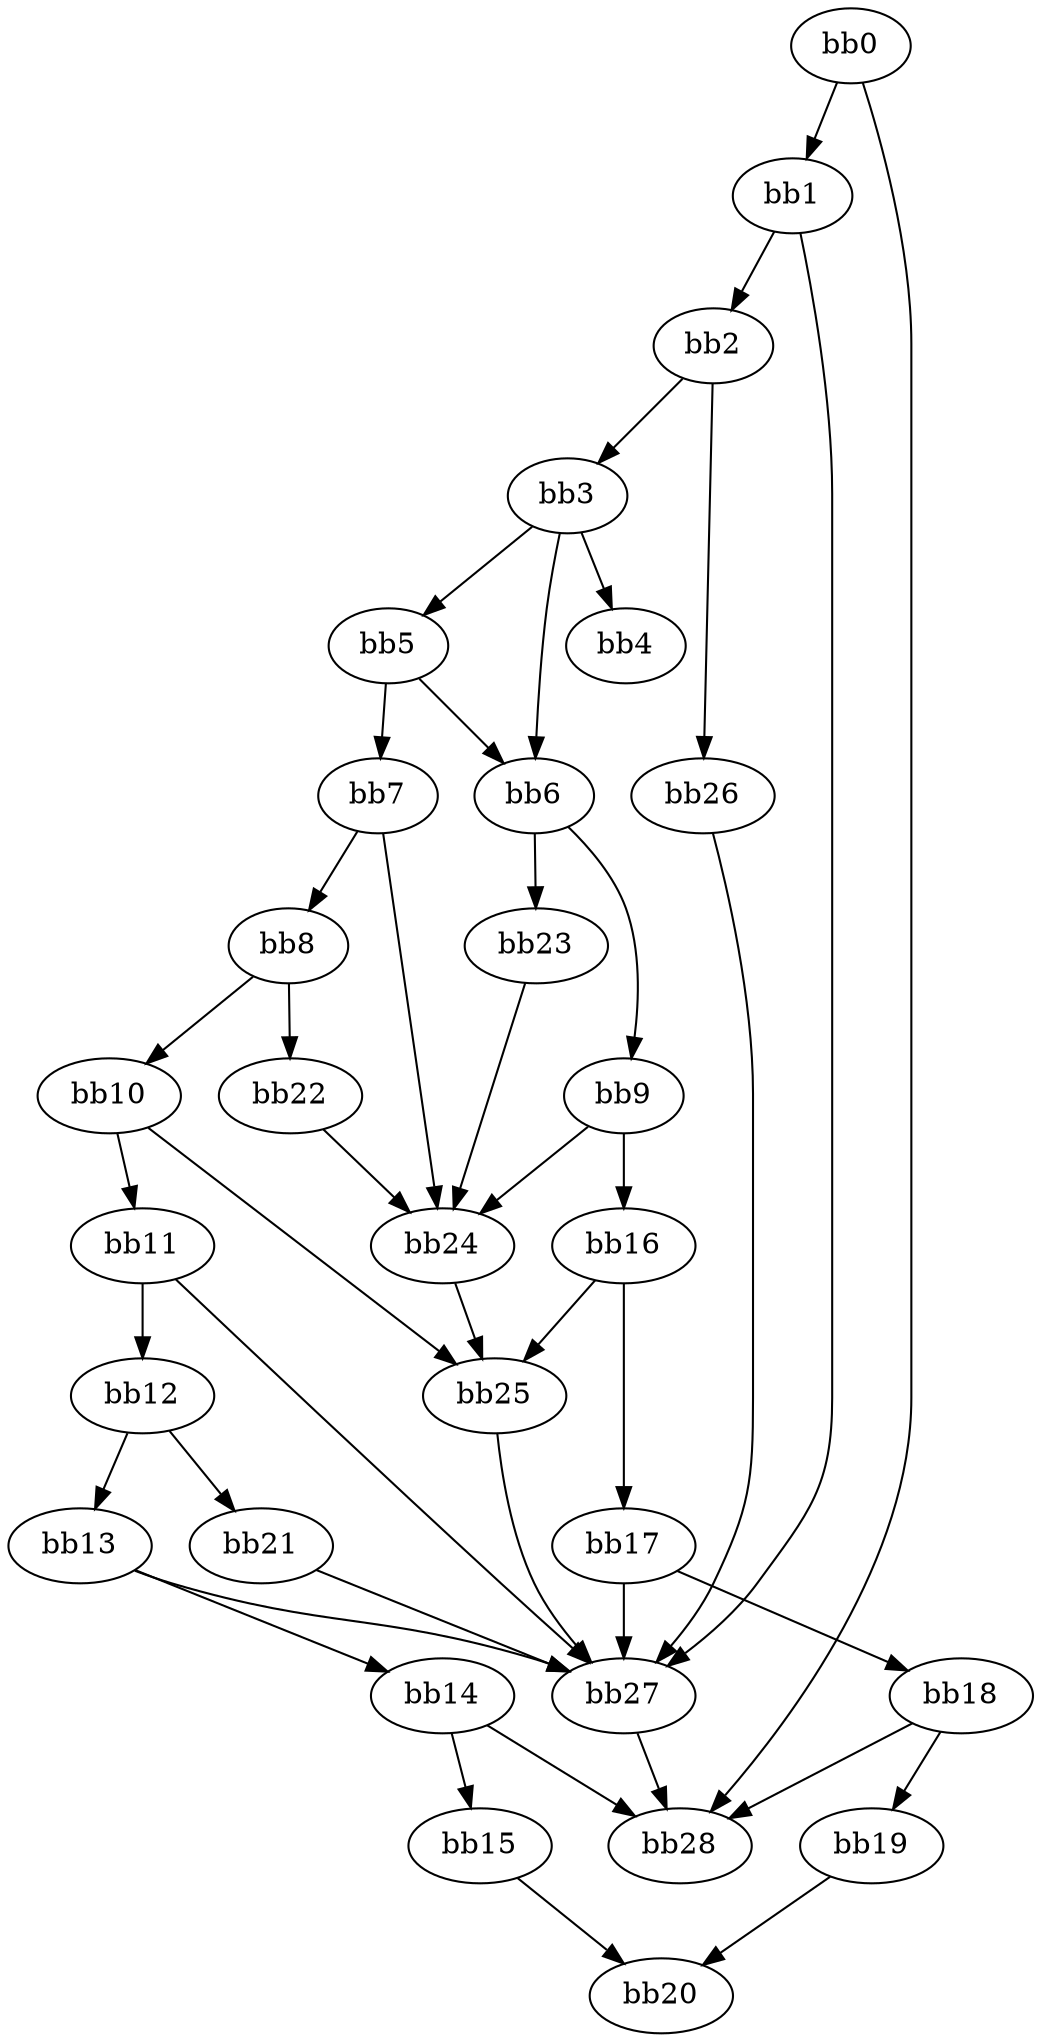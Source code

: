 digraph {
    0 [ label = "bb0\l" ]
    1 [ label = "bb1\l" ]
    2 [ label = "bb2\l" ]
    3 [ label = "bb3\l" ]
    4 [ label = "bb4\l" ]
    5 [ label = "bb5\l" ]
    6 [ label = "bb6\l" ]
    7 [ label = "bb7\l" ]
    8 [ label = "bb8\l" ]
    9 [ label = "bb9\l" ]
    10 [ label = "bb10\l" ]
    11 [ label = "bb11\l" ]
    12 [ label = "bb12\l" ]
    13 [ label = "bb13\l" ]
    14 [ label = "bb14\l" ]
    15 [ label = "bb15\l" ]
    16 [ label = "bb16\l" ]
    17 [ label = "bb17\l" ]
    18 [ label = "bb18\l" ]
    19 [ label = "bb19\l" ]
    20 [ label = "bb20\l" ]
    21 [ label = "bb21\l" ]
    22 [ label = "bb22\l" ]
    23 [ label = "bb23\l" ]
    24 [ label = "bb24\l" ]
    25 [ label = "bb25\l" ]
    26 [ label = "bb26\l" ]
    27 [ label = "bb27\l" ]
    28 [ label = "bb28\l" ]
    0 -> 1 [ ]
    0 -> 28 [ ]
    1 -> 2 [ ]
    1 -> 27 [ ]
    2 -> 3 [ ]
    2 -> 26 [ ]
    3 -> 4 [ ]
    3 -> 5 [ ]
    3 -> 6 [ ]
    5 -> 6 [ ]
    5 -> 7 [ ]
    6 -> 9 [ ]
    6 -> 23 [ ]
    7 -> 8 [ ]
    7 -> 24 [ ]
    8 -> 10 [ ]
    8 -> 22 [ ]
    9 -> 16 [ ]
    9 -> 24 [ ]
    10 -> 11 [ ]
    10 -> 25 [ ]
    11 -> 12 [ ]
    11 -> 27 [ ]
    12 -> 13 [ ]
    12 -> 21 [ ]
    13 -> 14 [ ]
    13 -> 27 [ ]
    14 -> 15 [ ]
    14 -> 28 [ ]
    15 -> 20 [ ]
    16 -> 17 [ ]
    16 -> 25 [ ]
    17 -> 18 [ ]
    17 -> 27 [ ]
    18 -> 19 [ ]
    18 -> 28 [ ]
    19 -> 20 [ ]
    21 -> 27 [ ]
    22 -> 24 [ ]
    23 -> 24 [ ]
    24 -> 25 [ ]
    25 -> 27 [ ]
    26 -> 27 [ ]
    27 -> 28 [ ]
}

